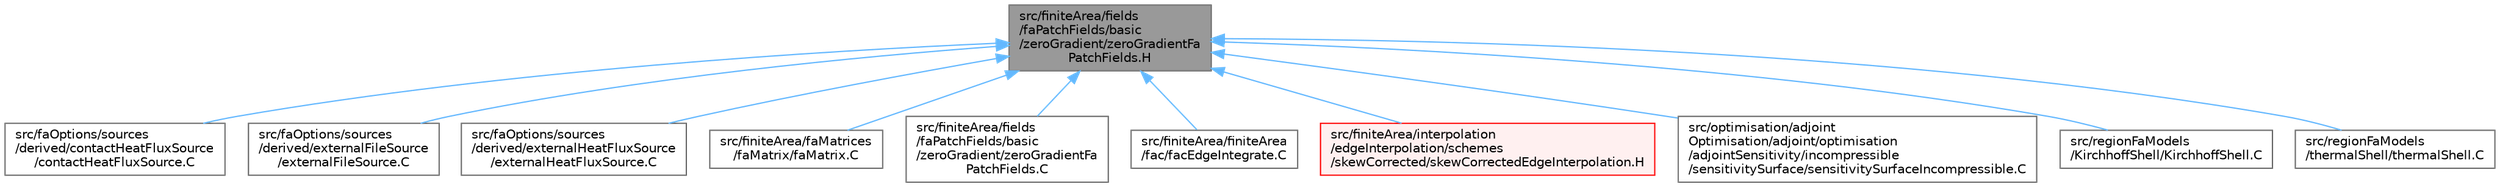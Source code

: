 digraph "src/finiteArea/fields/faPatchFields/basic/zeroGradient/zeroGradientFaPatchFields.H"
{
 // LATEX_PDF_SIZE
  bgcolor="transparent";
  edge [fontname=Helvetica,fontsize=10,labelfontname=Helvetica,labelfontsize=10];
  node [fontname=Helvetica,fontsize=10,shape=box,height=0.2,width=0.4];
  Node1 [id="Node000001",label="src/finiteArea/fields\l/faPatchFields/basic\l/zeroGradient/zeroGradientFa\lPatchFields.H",height=0.2,width=0.4,color="gray40", fillcolor="grey60", style="filled", fontcolor="black",tooltip=" "];
  Node1 -> Node2 [id="edge1_Node000001_Node000002",dir="back",color="steelblue1",style="solid",tooltip=" "];
  Node2 [id="Node000002",label="src/faOptions/sources\l/derived/contactHeatFluxSource\l/contactHeatFluxSource.C",height=0.2,width=0.4,color="grey40", fillcolor="white", style="filled",URL="$contactHeatFluxSource_8C.html",tooltip=" "];
  Node1 -> Node3 [id="edge2_Node000001_Node000003",dir="back",color="steelblue1",style="solid",tooltip=" "];
  Node3 [id="Node000003",label="src/faOptions/sources\l/derived/externalFileSource\l/externalFileSource.C",height=0.2,width=0.4,color="grey40", fillcolor="white", style="filled",URL="$externalFileSource_8C.html",tooltip=" "];
  Node1 -> Node4 [id="edge3_Node000001_Node000004",dir="back",color="steelblue1",style="solid",tooltip=" "];
  Node4 [id="Node000004",label="src/faOptions/sources\l/derived/externalHeatFluxSource\l/externalHeatFluxSource.C",height=0.2,width=0.4,color="grey40", fillcolor="white", style="filled",URL="$externalHeatFluxSource_8C.html",tooltip=" "];
  Node1 -> Node5 [id="edge4_Node000001_Node000005",dir="back",color="steelblue1",style="solid",tooltip=" "];
  Node5 [id="Node000005",label="src/finiteArea/faMatrices\l/faMatrix/faMatrix.C",height=0.2,width=0.4,color="grey40", fillcolor="white", style="filled",URL="$faMatrix_8C.html",tooltip=" "];
  Node1 -> Node6 [id="edge5_Node000001_Node000006",dir="back",color="steelblue1",style="solid",tooltip=" "];
  Node6 [id="Node000006",label="src/finiteArea/fields\l/faPatchFields/basic\l/zeroGradient/zeroGradientFa\lPatchFields.C",height=0.2,width=0.4,color="grey40", fillcolor="white", style="filled",URL="$zeroGradientFaPatchFields_8C.html",tooltip=" "];
  Node1 -> Node7 [id="edge6_Node000001_Node000007",dir="back",color="steelblue1",style="solid",tooltip=" "];
  Node7 [id="Node000007",label="src/finiteArea/finiteArea\l/fac/facEdgeIntegrate.C",height=0.2,width=0.4,color="grey40", fillcolor="white", style="filled",URL="$facEdgeIntegrate_8C.html",tooltip=" "];
  Node1 -> Node8 [id="edge7_Node000001_Node000008",dir="back",color="steelblue1",style="solid",tooltip=" "];
  Node8 [id="Node000008",label="src/finiteArea/interpolation\l/edgeInterpolation/schemes\l/skewCorrected/skewCorrectedEdgeInterpolation.H",height=0.2,width=0.4,color="red", fillcolor="#FFF0F0", style="filled",URL="$skewCorrectedEdgeInterpolation_8H.html",tooltip=" "];
  Node1 -> Node10 [id="edge8_Node000001_Node000010",dir="back",color="steelblue1",style="solid",tooltip=" "];
  Node10 [id="Node000010",label="src/optimisation/adjoint\lOptimisation/adjoint/optimisation\l/adjointSensitivity/incompressible\l/sensitivitySurface/sensitivitySurfaceIncompressible.C",height=0.2,width=0.4,color="grey40", fillcolor="white", style="filled",URL="$sensitivitySurfaceIncompressible_8C.html",tooltip=" "];
  Node1 -> Node11 [id="edge9_Node000001_Node000011",dir="back",color="steelblue1",style="solid",tooltip=" "];
  Node11 [id="Node000011",label="src/regionFaModels\l/KirchhoffShell/KirchhoffShell.C",height=0.2,width=0.4,color="grey40", fillcolor="white", style="filled",URL="$KirchhoffShell_8C.html",tooltip=" "];
  Node1 -> Node12 [id="edge10_Node000001_Node000012",dir="back",color="steelblue1",style="solid",tooltip=" "];
  Node12 [id="Node000012",label="src/regionFaModels\l/thermalShell/thermalShell.C",height=0.2,width=0.4,color="grey40", fillcolor="white", style="filled",URL="$thermalShell_8C.html",tooltip=" "];
}
